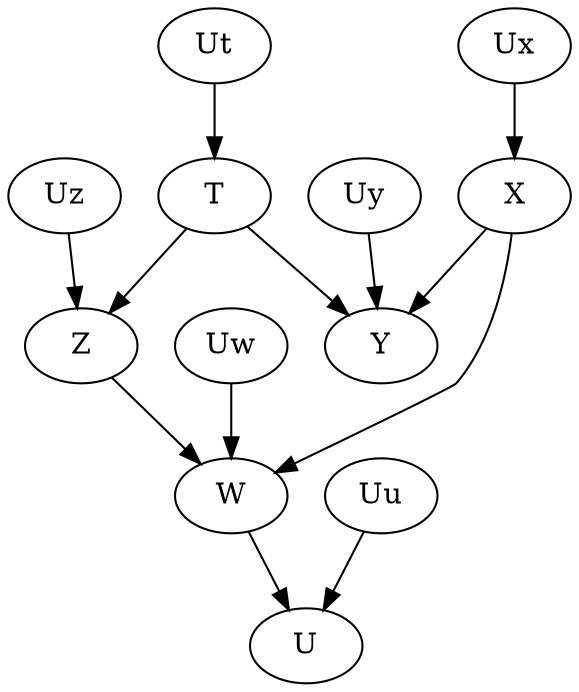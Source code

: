 strict digraph  {
Uz [x="-1", y="1.5"];
Z [x="-1", y=1];
Uw [x=0, y="0.5"];
W [x=0, y=0];
Ux [x=1, y="1.5"];
X [x=1, y=1];
Uy [x=2, y="1.5"];
Y [x=2, y=1];
Uu [x="-0.5", y="-0.5"];
U [x=0, y="-1"];
Ut [x="0.5", y="2.5"];
T [x="0.5", y=2];
Uz -> Z;
Z -> W;
Uw -> W;
W -> U;
Ux -> X;
X -> W;
X -> Y;
Uy -> Y;
Uu -> U;
Ut -> T;
T -> Z;
T -> Y;
}
